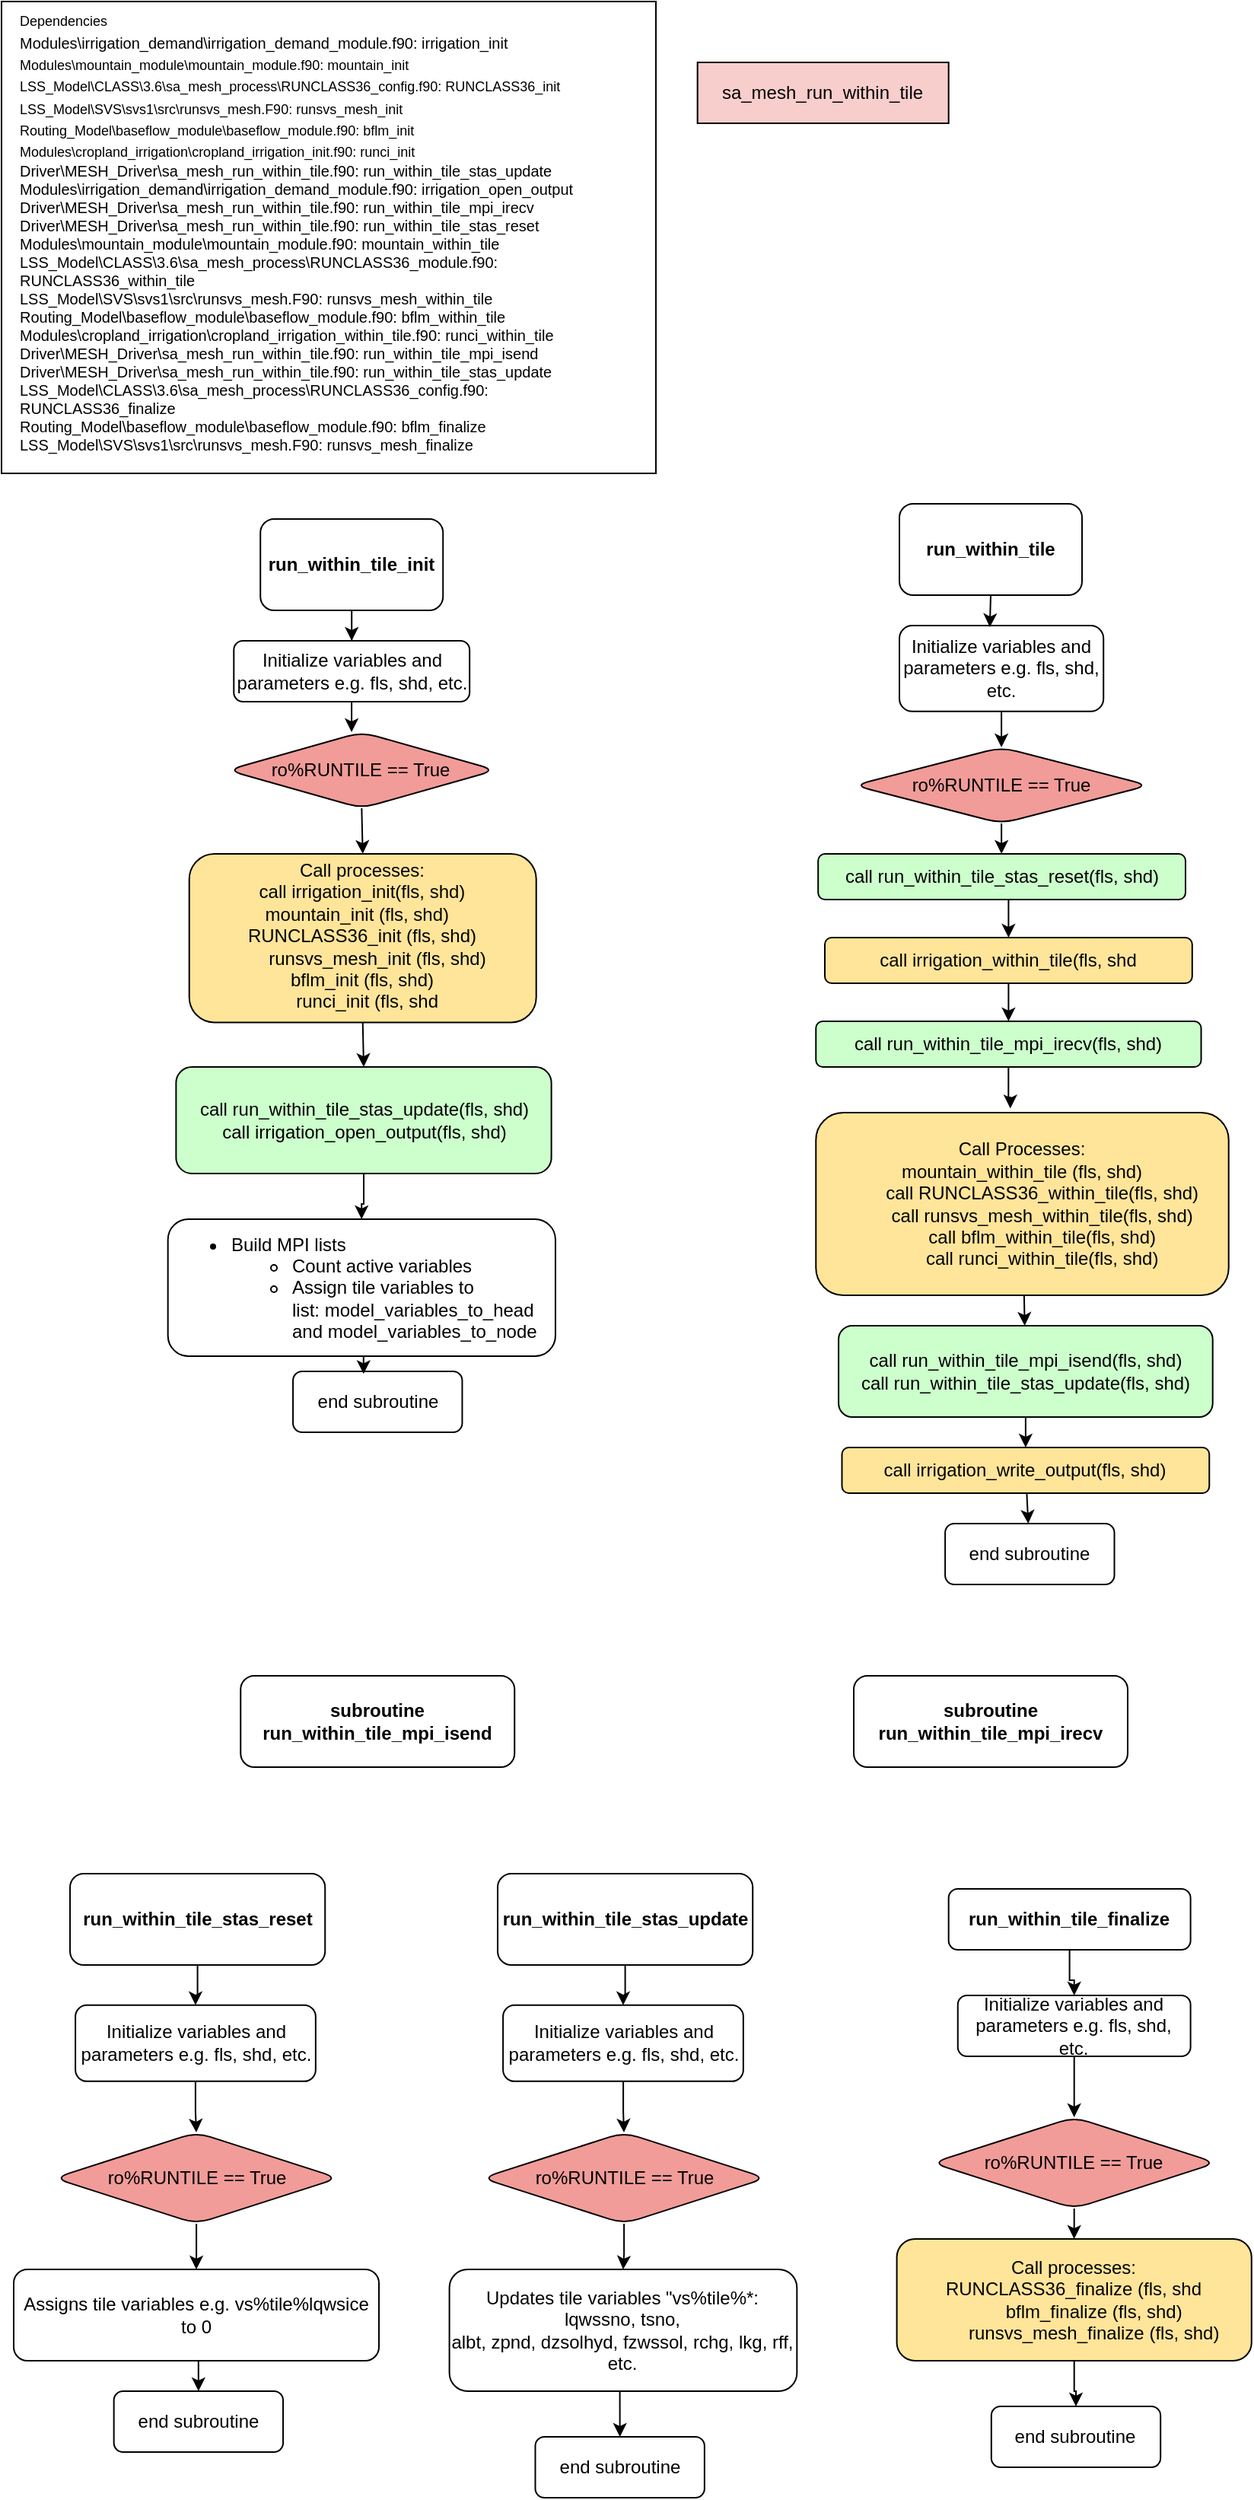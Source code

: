 <mxfile version="24.7.14">
  <diagram name="Page-1" id="llaCwsJbwQGVnoqfy9CV">
    <mxGraphModel dx="2516" dy="749" grid="1" gridSize="10" guides="1" tooltips="1" connect="1" arrows="1" fold="1" page="1" pageScale="1" pageWidth="850" pageHeight="1100" math="0" shadow="0">
      <root>
        <mxCell id="0" />
        <mxCell id="1" parent="0" />
        <mxCell id="pSOWBgBqbn8XTo_e2wVy-1" value="sa_mesh_run_within_tile" style="rounded=0;whiteSpace=wrap;html=1;fillColor=#F8CECC;" parent="1" vertex="1">
          <mxGeometry x="-382.66" y="40" width="165" height="40" as="geometry" />
        </mxCell>
        <mxCell id="pSOWBgBqbn8XTo_e2wVy-2" style="edgeStyle=orthogonalEdgeStyle;rounded=0;orthogonalLoop=1;jettySize=auto;html=1;entryX=0.5;entryY=0;entryDx=0;entryDy=0;" parent="1" source="pSOWBgBqbn8XTo_e2wVy-3" target="pSOWBgBqbn8XTo_e2wVy-20" edge="1">
          <mxGeometry relative="1" as="geometry" />
        </mxCell>
        <mxCell id="pSOWBgBqbn8XTo_e2wVy-3" value="&lt;b&gt;run_within_tile_init&lt;/b&gt;" style="rounded=1;whiteSpace=wrap;html=1;" parent="1" vertex="1">
          <mxGeometry x="-669.89" y="340" width="120" height="60" as="geometry" />
        </mxCell>
        <mxCell id="pSOWBgBqbn8XTo_e2wVy-4" value="" style="group" parent="1" vertex="1" connectable="0">
          <mxGeometry x="-716.64" y="560" width="228" height="120" as="geometry" />
        </mxCell>
        <mxCell id="pSOWBgBqbn8XTo_e2wVy-5" value="&lt;div style=&quot;&quot;&gt;&lt;div style=&quot;text-align: center;&quot;&gt;&lt;br&gt;&lt;/div&gt;&lt;/div&gt;" style="whiteSpace=wrap;html=1;rounded=1;align=left;fillColor=#FFE599;" parent="pSOWBgBqbn8XTo_e2wVy-4" vertex="1">
          <mxGeometry width="228.0" height="110.769" as="geometry" />
        </mxCell>
        <mxCell id="pSOWBgBqbn8XTo_e2wVy-6" value="&lt;div&gt;Call processes:&lt;/div&gt;&lt;div&gt;call irrigation_init(fls, shd)&lt;br&gt;&lt;/div&gt;&lt;div&gt;&lt;span style=&quot;background-color: initial;&quot;&gt;mountain_init&lt;/span&gt;&lt;span style=&quot;background-color: initial;&quot;&gt;&amp;nbsp;&lt;/span&gt;&lt;span style=&quot;background-color: initial;&quot;&gt;(fls, shd)&lt;/span&gt;&lt;span style=&quot;background-color: initial;&quot;&gt;&amp;nbsp;&amp;nbsp;&lt;/span&gt;&lt;br&gt;&lt;/div&gt;&lt;div&gt;&lt;span style=&quot;background-color: initial;&quot;&gt;RUNCLASS36_init&amp;nbsp;&lt;/span&gt;&lt;span style=&quot;background-color: initial;&quot;&gt;(fls, shd)&lt;/span&gt;&lt;/div&gt;&lt;div&gt;&amp;nbsp; &amp;nbsp; &amp;nbsp; runsvs_mesh_init (fls, shd)&lt;/div&gt;&lt;div&gt;bflm_init&amp;nbsp;(fls, shd)&lt;/div&gt;&lt;div&gt;&amp;nbsp; runci_init&amp;nbsp;(fls, shd&lt;/div&gt;&lt;div&gt;&lt;br&gt;&lt;/div&gt;" style="text;html=1;align=center;verticalAlign=middle;whiteSpace=wrap;rounded=0;" parent="pSOWBgBqbn8XTo_e2wVy-4" vertex="1">
          <mxGeometry x="14.06" y="12" width="199.9" height="98" as="geometry" />
        </mxCell>
        <mxCell id="pSOWBgBqbn8XTo_e2wVy-7" style="edgeStyle=orthogonalEdgeStyle;rounded=0;orthogonalLoop=1;jettySize=auto;html=1;exitX=0.5;exitY=1;exitDx=0;exitDy=0;entryX=0.5;entryY=0;entryDx=0;entryDy=0;" parent="1" source="pSOWBgBqbn8XTo_e2wVy-5" target="pSOWBgBqbn8XTo_e2wVy-23" edge="1">
          <mxGeometry relative="1" as="geometry">
            <mxPoint x="-604.11" y="710" as="sourcePoint" />
            <mxPoint x="-602.11" y="730" as="targetPoint" />
            <Array as="points" />
          </mxGeometry>
        </mxCell>
        <mxCell id="pSOWBgBqbn8XTo_e2wVy-8" value="&lt;b&gt;run_within_tile&lt;/b&gt;" style="rounded=1;whiteSpace=wrap;html=1;" parent="1" vertex="1">
          <mxGeometry x="-250" y="330" width="120" height="60" as="geometry" />
        </mxCell>
        <mxCell id="pSOWBgBqbn8XTo_e2wVy-9" value="" style="rounded=0;orthogonalLoop=1;jettySize=auto;html=1;" parent="1" source="pSOWBgBqbn8XTo_e2wVy-10" target="pSOWBgBqbn8XTo_e2wVy-12" edge="1">
          <mxGeometry relative="1" as="geometry" />
        </mxCell>
        <mxCell id="pSOWBgBqbn8XTo_e2wVy-10" value="Call Processes:&lt;div&gt;&lt;span style=&quot;background-color: initial;&quot;&gt;mountain_within_tile&amp;nbsp;&lt;/span&gt;&lt;span style=&quot;background-color: initial;&quot;&gt;(fls, shd)&lt;/span&gt;&lt;br&gt;&lt;/div&gt;&lt;div&gt;&lt;div&gt;&amp;nbsp; &amp;nbsp; &amp;nbsp; &amp;nbsp; call RUNCLASS36_within_tile(fls, shd)&lt;/div&gt;&lt;div&gt;&amp;nbsp; &amp;nbsp; &amp;nbsp; &amp;nbsp; call runsvs_mesh_within_tile(fls, shd)&lt;/div&gt;&lt;div&gt;&amp;nbsp; &amp;nbsp; &amp;nbsp; &amp;nbsp; call bflm_within_tile(fls, shd)&lt;/div&gt;&lt;div&gt;&amp;nbsp; &amp;nbsp; &amp;nbsp; &amp;nbsp; call runci_within_tile(fls, shd)&lt;/div&gt;&lt;/div&gt;" style="whiteSpace=wrap;html=1;rounded=1;fillColor=#FFE599;" parent="1" vertex="1">
          <mxGeometry x="-304.86" y="730" width="271.22" height="120" as="geometry" />
        </mxCell>
        <mxCell id="pSOWBgBqbn8XTo_e2wVy-11" style="rounded=0;orthogonalLoop=1;jettySize=auto;html=1;entryX=0.5;entryY=0;entryDx=0;entryDy=0;" parent="1" source="pSOWBgBqbn8XTo_e2wVy-12" target="pSOWBgBqbn8XTo_e2wVy-58" edge="1">
          <mxGeometry relative="1" as="geometry" />
        </mxCell>
        <mxCell id="pSOWBgBqbn8XTo_e2wVy-12" value="&lt;div&gt;call run_within_tile_mpi_isend(fls, shd)&lt;br&gt;&lt;/div&gt;call run_within_tile_stas_update(fls, shd)" style="whiteSpace=wrap;html=1;rounded=1;fillColor=#CCFFCC;" parent="1" vertex="1">
          <mxGeometry x="-289.97" y="870" width="245.82" height="60" as="geometry" />
        </mxCell>
        <mxCell id="pSOWBgBqbn8XTo_e2wVy-19" value="&lt;div&gt;ro%RUNTILE == True&lt;/div&gt;" style="rhombus;whiteSpace=wrap;html=1;rounded=1;fillColor=#F19C99;" parent="1" vertex="1">
          <mxGeometry x="-691.52" y="480" width="176.36" height="50" as="geometry" />
        </mxCell>
        <mxCell id="pSOWBgBqbn8XTo_e2wVy-20" value="Initialize variables and parameters e.g. fls, shd, etc." style="rounded=1;whiteSpace=wrap;html=1;" parent="1" vertex="1">
          <mxGeometry x="-687.36" y="420" width="154.94" height="40" as="geometry" />
        </mxCell>
        <mxCell id="pSOWBgBqbn8XTo_e2wVy-21" style="edgeStyle=orthogonalEdgeStyle;rounded=0;orthogonalLoop=1;jettySize=auto;html=1;entryX=0.466;entryY=0.017;entryDx=0;entryDy=0;entryPerimeter=0;" parent="1" source="pSOWBgBqbn8XTo_e2wVy-20" target="pSOWBgBqbn8XTo_e2wVy-19" edge="1">
          <mxGeometry relative="1" as="geometry" />
        </mxCell>
        <mxCell id="pSOWBgBqbn8XTo_e2wVy-22" style="edgeStyle=orthogonalEdgeStyle;rounded=0;orthogonalLoop=1;jettySize=auto;html=1;exitX=0.5;exitY=1;exitDx=0;exitDy=0;" parent="1" source="pSOWBgBqbn8XTo_e2wVy-23" target="pSOWBgBqbn8XTo_e2wVy-50" edge="1">
          <mxGeometry relative="1" as="geometry" />
        </mxCell>
        <mxCell id="pSOWBgBqbn8XTo_e2wVy-23" value="call run_within_tile_stas_update(fls, shd)&lt;div&gt;call irrigation_open_output(fls, shd)&lt;br&gt;&lt;/div&gt;" style="rounded=1;whiteSpace=wrap;html=1;fillColor=#CCFFCC;" parent="1" vertex="1">
          <mxGeometry x="-725.31" y="700" width="246.62" height="70" as="geometry" />
        </mxCell>
        <mxCell id="pSOWBgBqbn8XTo_e2wVy-24" value="end subroutine" style="whiteSpace=wrap;html=1;rounded=1;" parent="1" vertex="1">
          <mxGeometry x="-648.47" y="900" width="111.19" height="40" as="geometry" />
        </mxCell>
        <mxCell id="pSOWBgBqbn8XTo_e2wVy-25" style="edgeStyle=orthogonalEdgeStyle;rounded=0;orthogonalLoop=1;jettySize=auto;html=1;exitX=0.5;exitY=1;exitDx=0;exitDy=0;" parent="1" source="pSOWBgBqbn8XTo_e2wVy-26" target="pSOWBgBqbn8XTo_e2wVy-54" edge="1">
          <mxGeometry relative="1" as="geometry" />
        </mxCell>
        <mxCell id="pSOWBgBqbn8XTo_e2wVy-26" value="&lt;div&gt;ro%RUNTILE == True&lt;/div&gt;" style="rhombus;whiteSpace=wrap;html=1;rounded=1;fillColor=#F19C99;" parent="1" vertex="1">
          <mxGeometry x="-279.86" y="490" width="193.82" height="50" as="geometry" />
        </mxCell>
        <mxCell id="pSOWBgBqbn8XTo_e2wVy-27" value="Initialize variables and parameters e.g. fls, shd, etc." style="rounded=1;whiteSpace=wrap;html=1;" parent="1" vertex="1">
          <mxGeometry x="-249.998" y="409.999" width="134.105" height="56.407" as="geometry" />
        </mxCell>
        <mxCell id="pSOWBgBqbn8XTo_e2wVy-28" style="edgeStyle=orthogonalEdgeStyle;rounded=0;orthogonalLoop=1;jettySize=auto;html=1;exitX=0.5;exitY=1;exitDx=0;exitDy=0;entryX=0.443;entryY=0.018;entryDx=0;entryDy=0;entryPerimeter=0;" parent="1" source="pSOWBgBqbn8XTo_e2wVy-8" target="pSOWBgBqbn8XTo_e2wVy-27" edge="1">
          <mxGeometry relative="1" as="geometry" />
        </mxCell>
        <mxCell id="pSOWBgBqbn8XTo_e2wVy-29" style="edgeStyle=orthogonalEdgeStyle;rounded=0;orthogonalLoop=1;jettySize=auto;html=1;entryX=0.5;entryY=0;entryDx=0;entryDy=0;" parent="1" source="pSOWBgBqbn8XTo_e2wVy-27" target="pSOWBgBqbn8XTo_e2wVy-26" edge="1">
          <mxGeometry relative="1" as="geometry" />
        </mxCell>
        <mxCell id="pSOWBgBqbn8XTo_e2wVy-30" value="call run_within_tile_mpi_irecv(fls, shd)" style="whiteSpace=wrap;html=1;fillColor=#CCFFCC;rounded=1;" parent="1" vertex="1">
          <mxGeometry x="-304.86" y="670" width="253.13" height="30" as="geometry" />
        </mxCell>
        <mxCell id="pSOWBgBqbn8XTo_e2wVy-31" style="edgeStyle=orthogonalEdgeStyle;rounded=0;orthogonalLoop=1;jettySize=auto;html=1;entryX=0.471;entryY=-0.023;entryDx=0;entryDy=0;entryPerimeter=0;" parent="1" source="pSOWBgBqbn8XTo_e2wVy-30" target="pSOWBgBqbn8XTo_e2wVy-10" edge="1">
          <mxGeometry relative="1" as="geometry" />
        </mxCell>
        <mxCell id="pSOWBgBqbn8XTo_e2wVy-32" value="end subroutine" style="whiteSpace=wrap;html=1;rounded=1;" parent="1" vertex="1">
          <mxGeometry x="-219.94" y="1000" width="111.19" height="40" as="geometry" />
        </mxCell>
        <mxCell id="pSOWBgBqbn8XTo_e2wVy-45" value="" style="group" parent="1" vertex="1" connectable="0">
          <mxGeometry x="-840" width="430" height="310" as="geometry" />
        </mxCell>
        <mxCell id="pSOWBgBqbn8XTo_e2wVy-46" value="" style="rounded=0;whiteSpace=wrap;html=1;" parent="pSOWBgBqbn8XTo_e2wVy-45" vertex="1">
          <mxGeometry width="430.0" height="310.0" as="geometry" />
        </mxCell>
        <mxCell id="pSOWBgBqbn8XTo_e2wVy-47" value="&lt;font style=&quot;font-size: 9px;&quot;&gt;Dependencies&lt;/font&gt;&lt;div&gt;&lt;font size=&quot;1&quot;&gt;Modules\irrigation_demand\irrigation_demand_module.f90: irrigation_init&lt;br&gt;&lt;/font&gt;&lt;div&gt;&lt;div&gt;&lt;font style=&quot;font-size: 9px;&quot;&gt;Modules\mountain_module\mountain_module.f90: mountain_init&lt;/font&gt;&lt;/div&gt;&lt;div&gt;&lt;font style=&quot;font-size: 9px;&quot;&gt;LSS_Model\CLASS\3.6\sa_mesh_process\RUNCLASS36_config.f90: RUNCLASS36_init&lt;/font&gt;&lt;/div&gt;&lt;div&gt;&lt;font style=&quot;font-size: 9px;&quot;&gt;LSS_Model\SVS\svs1\src\runsvs_mesh.F90: runsvs_mesh_init&lt;/font&gt;&lt;/div&gt;&lt;div&gt;&lt;font style=&quot;font-size: 9px;&quot;&gt;Routing_Model\baseflow_module\baseflow_module.f90: bflm_init&lt;/font&gt;&lt;/div&gt;&lt;div&gt;&lt;font style=&quot;font-size: 9px;&quot;&gt;Modules\cropland_irrigation\cropland_irrigation_init.f90: runci_init&lt;/font&gt;&lt;/div&gt;&lt;/div&gt;&lt;div&gt;&lt;font size=&quot;1&quot; style=&quot;&quot;&gt;&lt;div style=&quot;&quot;&gt;Driver\MESH_Driver\sa_mesh_run_within_tile.f90: run_within_tile_stas_update&lt;/div&gt;&lt;div style=&quot;&quot;&gt;Modules\irrigation_demand\irrigation_demand_module.f90: irrigation_open_output&lt;/div&gt;&lt;/font&gt;&lt;/div&gt;&lt;div&gt;&lt;font size=&quot;1&quot; style=&quot;&quot;&gt;&lt;div style=&quot;&quot;&gt;Driver\MESH_Driver\sa_mesh_run_within_tile.f90: run_within_tile_mpi_irecv&lt;/div&gt;&lt;div style=&quot;&quot;&gt;Driver\MESH_Driver\sa_mesh_run_within_tile.f90: run_within_tile_stas_reset&lt;/div&gt;&lt;div style=&quot;&quot;&gt;Modules\mountain_module\mountain_module.f90: mountain_within_tile&lt;/div&gt;&lt;div style=&quot;&quot;&gt;LSS_Model\CLASS\3.6\sa_mesh_process\RUNCLASS36_module.f90: RUNCLASS36_within_tile&lt;/div&gt;&lt;div style=&quot;&quot;&gt;LSS_Model\SVS\svs1\src\runsvs_mesh.F90: runsvs_mesh_within_tile&lt;/div&gt;&lt;div style=&quot;&quot;&gt;Routing_Model\baseflow_module\baseflow_module.f90: bflm_within_tile&lt;/div&gt;&lt;div style=&quot;&quot;&gt;Modules\cropland_irrigation\cropland_irrigation_within_tile.f90: runci_within_tile&lt;/div&gt;&lt;div style=&quot;&quot;&gt;Driver\MESH_Driver\sa_mesh_run_within_tile.f90: run_within_tile_mpi_isend&lt;/div&gt;&lt;div style=&quot;&quot;&gt;Driver\MESH_Driver\sa_mesh_run_within_tile.f90: run_within_tile_stas_update&lt;/div&gt;&lt;div style=&quot;&quot;&gt;LSS_Model\CLASS\3.6\sa_mesh_process\RUNCLASS36_config.f90: RUNCLASS36_finalize&lt;/div&gt;&lt;div style=&quot;&quot;&gt;Routing_Model\baseflow_module\baseflow_module.f90: bflm_finalize&lt;/div&gt;&lt;div style=&quot;&quot;&gt;LSS_Model\SVS\svs1\src\runsvs_mesh.F90: runsvs_mesh_finalize&lt;/div&gt;&lt;/font&gt;&lt;/div&gt;&lt;/div&gt;" style="text;html=1;align=left;verticalAlign=middle;whiteSpace=wrap;rounded=0;" parent="pSOWBgBqbn8XTo_e2wVy-45" vertex="1">
          <mxGeometry x="9.922" width="409.328" height="301.622" as="geometry" />
        </mxCell>
        <mxCell id="pSOWBgBqbn8XTo_e2wVy-48" value="&lt;b&gt;subroutine&lt;/b&gt;&lt;div&gt;&lt;b&gt;run_within_tile_mpi_isend&lt;/b&gt;&lt;/div&gt;" style="rounded=1;whiteSpace=wrap;html=1;" parent="1" vertex="1">
          <mxGeometry x="-682.88" y="1100" width="180" height="60" as="geometry" />
        </mxCell>
        <mxCell id="pSOWBgBqbn8XTo_e2wVy-49" value="&lt;b&gt;subroutine run_within_tile_mpi_irecv&lt;/b&gt;" style="rounded=1;whiteSpace=wrap;html=1;" parent="1" vertex="1">
          <mxGeometry x="-280" y="1100" width="180" height="60" as="geometry" />
        </mxCell>
        <mxCell id="pSOWBgBqbn8XTo_e2wVy-50" value="&lt;ul&gt;&lt;li&gt;&lt;font style=&quot;font-size: 12px;&quot;&gt;Build MPI lists&lt;/font&gt;&lt;/li&gt;&lt;ul&gt;&lt;li&gt;&lt;font style=&quot;font-size: 12px;&quot;&gt;Count active variables&lt;/font&gt;&lt;/li&gt;&lt;li&gt;&lt;font style=&quot;font-size: 12px;&quot;&gt;Assign tile variables to list:&amp;nbsp;model_variables_to_head&amp;nbsp; and&amp;nbsp;model_variables_to_node&amp;nbsp;&lt;/font&gt;&lt;/li&gt;&lt;/ul&gt;&lt;/ul&gt;" style="whiteSpace=wrap;html=1;rounded=1;align=left;" parent="1" vertex="1">
          <mxGeometry x="-730.66" y="800" width="254.64" height="90" as="geometry" />
        </mxCell>
        <mxCell id="pSOWBgBqbn8XTo_e2wVy-51" style="edgeStyle=orthogonalEdgeStyle;rounded=0;orthogonalLoop=1;jettySize=auto;html=1;exitX=0.5;exitY=1;exitDx=0;exitDy=0;entryX=0.417;entryY=0.042;entryDx=0;entryDy=0;entryPerimeter=0;" parent="1" source="pSOWBgBqbn8XTo_e2wVy-50" target="pSOWBgBqbn8XTo_e2wVy-24" edge="1">
          <mxGeometry relative="1" as="geometry" />
        </mxCell>
        <mxCell id="pSOWBgBqbn8XTo_e2wVy-52" style="edgeStyle=orthogonalEdgeStyle;rounded=0;orthogonalLoop=1;jettySize=auto;html=1;exitX=0.5;exitY=1;exitDx=0;exitDy=0;entryX=0.5;entryY=0;entryDx=0;entryDy=0;" parent="1" source="pSOWBgBqbn8XTo_e2wVy-19" target="pSOWBgBqbn8XTo_e2wVy-5" edge="1">
          <mxGeometry relative="1" as="geometry">
            <mxPoint x="-602.87" y="590" as="targetPoint" />
          </mxGeometry>
        </mxCell>
        <mxCell id="pSOWBgBqbn8XTo_e2wVy-53" style="edgeStyle=orthogonalEdgeStyle;rounded=0;orthogonalLoop=1;jettySize=auto;html=1;exitX=0.5;exitY=1;exitDx=0;exitDy=0;entryX=0.5;entryY=0;entryDx=0;entryDy=0;" parent="1" source="pSOWBgBqbn8XTo_e2wVy-54" target="pSOWBgBqbn8XTo_e2wVy-56" edge="1">
          <mxGeometry relative="1" as="geometry" />
        </mxCell>
        <mxCell id="pSOWBgBqbn8XTo_e2wVy-54" value="call run_within_tile_stas_reset(fls, shd)" style="rounded=1;whiteSpace=wrap;html=1;fillColor=#CCFFCC;" parent="1" vertex="1">
          <mxGeometry x="-303.4" y="560" width="241.4" height="30" as="geometry" />
        </mxCell>
        <mxCell id="pSOWBgBqbn8XTo_e2wVy-55" style="rounded=0;orthogonalLoop=1;jettySize=auto;html=1;" parent="1" source="pSOWBgBqbn8XTo_e2wVy-56" target="pSOWBgBqbn8XTo_e2wVy-30" edge="1">
          <mxGeometry relative="1" as="geometry" />
        </mxCell>
        <mxCell id="pSOWBgBqbn8XTo_e2wVy-56" value="call irrigation_within_tile(fls, shd" style="rounded=1;whiteSpace=wrap;html=1;fillColor=#FFE599;" parent="1" vertex="1">
          <mxGeometry x="-299" y="615" width="241.4" height="30" as="geometry" />
        </mxCell>
        <mxCell id="pSOWBgBqbn8XTo_e2wVy-57" style="rounded=0;orthogonalLoop=1;jettySize=auto;html=1;" parent="1" source="pSOWBgBqbn8XTo_e2wVy-58" target="pSOWBgBqbn8XTo_e2wVy-32" edge="1">
          <mxGeometry relative="1" as="geometry" />
        </mxCell>
        <mxCell id="pSOWBgBqbn8XTo_e2wVy-58" value="call irrigation_write_output(fls, shd)" style="rounded=1;whiteSpace=wrap;html=1;fillColor=#FFE599;" parent="1" vertex="1">
          <mxGeometry x="-287.76" y="950" width="241.4" height="30" as="geometry" />
        </mxCell>
        <mxCell id="pSOWBgBqbn8XTo_e2wVy-87" style="edgeStyle=orthogonalEdgeStyle;rounded=0;orthogonalLoop=1;jettySize=auto;html=1;" parent="1" source="pSOWBgBqbn8XTo_e2wVy-59" target="pSOWBgBqbn8XTo_e2wVy-72" edge="1">
          <mxGeometry relative="1" as="geometry" />
        </mxCell>
        <mxCell id="pSOWBgBqbn8XTo_e2wVy-59" value="&lt;b&gt;run_within_tile_finalize&lt;/b&gt;" style="rounded=1;whiteSpace=wrap;html=1;" parent="1" vertex="1">
          <mxGeometry x="-217.66" y="1240" width="158.97" height="40" as="geometry" />
        </mxCell>
        <mxCell id="pSOWBgBqbn8XTo_e2wVy-60" value="Call processes:&lt;div&gt;&lt;div&gt;RUNCLASS36_finalize&amp;nbsp;(fls, shd&lt;/div&gt;&lt;div&gt;&amp;nbsp; &amp;nbsp; &amp;nbsp; &amp;nbsp; bflm_finalize&amp;nbsp;(fls, shd)&lt;/div&gt;&lt;div&gt;&amp;nbsp; &amp;nbsp; &amp;nbsp; &amp;nbsp; runsvs_mesh_finalize&amp;nbsp;(fls, shd)&lt;/div&gt;&lt;/div&gt;" style="whiteSpace=wrap;html=1;rounded=1;fillColor=#FFE599;" parent="1" vertex="1">
          <mxGeometry x="-251.7" y="1470" width="233.09" height="80" as="geometry" />
        </mxCell>
        <mxCell id="pSOWBgBqbn8XTo_e2wVy-61" style="edgeStyle=orthogonalEdgeStyle;rounded=0;orthogonalLoop=1;jettySize=auto;html=1;entryX=0.5;entryY=0;entryDx=0;entryDy=0;" parent="1" source="pSOWBgBqbn8XTo_e2wVy-62" target="pSOWBgBqbn8XTo_e2wVy-68" edge="1">
          <mxGeometry relative="1" as="geometry" />
        </mxCell>
        <mxCell id="pSOWBgBqbn8XTo_e2wVy-62" value="&lt;b&gt;run_within_tile_stas_update&lt;/b&gt;" style="rounded=1;whiteSpace=wrap;html=1;" parent="1" vertex="1">
          <mxGeometry x="-513.98" y="1230" width="167.59" height="60" as="geometry" />
        </mxCell>
        <mxCell id="pSOWBgBqbn8XTo_e2wVy-63" style="edgeStyle=orthogonalEdgeStyle;rounded=0;orthogonalLoop=1;jettySize=auto;html=1;exitX=0.5;exitY=1;exitDx=0;exitDy=0;entryX=0.5;entryY=0;entryDx=0;entryDy=0;" parent="1" source="pSOWBgBqbn8XTo_e2wVy-64" target="pSOWBgBqbn8XTo_e2wVy-74" edge="1">
          <mxGeometry relative="1" as="geometry" />
        </mxCell>
        <mxCell id="pSOWBgBqbn8XTo_e2wVy-64" value="Updates tile variables &quot;vs%tile%*:&lt;div&gt;lqwssno,&amp;nbsp;tsno, albt,&amp;nbsp;zpnd,&amp;nbsp;dzsolhyd,&amp;nbsp;fzwssol,&amp;nbsp;rchg,&amp;nbsp;lkg,&amp;nbsp;rff, etc.&lt;/div&gt;" style="whiteSpace=wrap;html=1;rounded=1;" parent="1" vertex="1">
          <mxGeometry x="-545.7" y="1490" width="228.36" height="80" as="geometry" />
        </mxCell>
        <mxCell id="pSOWBgBqbn8XTo_e2wVy-65" style="edgeStyle=orthogonalEdgeStyle;rounded=0;orthogonalLoop=1;jettySize=auto;html=1;entryX=0.5;entryY=0;entryDx=0;entryDy=0;" parent="1" source="pSOWBgBqbn8XTo_e2wVy-66" target="pSOWBgBqbn8XTo_e2wVy-64" edge="1">
          <mxGeometry relative="1" as="geometry" />
        </mxCell>
        <mxCell id="pSOWBgBqbn8XTo_e2wVy-66" value="&lt;div&gt;ro%RUNTILE == True&lt;/div&gt;" style="rhombus;whiteSpace=wrap;html=1;rounded=1;fillColor=#F19C99;" parent="1" vertex="1">
          <mxGeometry x="-524.44" y="1400" width="186.89" height="60" as="geometry" />
        </mxCell>
        <mxCell id="pSOWBgBqbn8XTo_e2wVy-67" style="edgeStyle=orthogonalEdgeStyle;rounded=0;orthogonalLoop=1;jettySize=auto;html=1;entryX=0.5;entryY=0;entryDx=0;entryDy=0;" parent="1" source="pSOWBgBqbn8XTo_e2wVy-68" target="pSOWBgBqbn8XTo_e2wVy-66" edge="1">
          <mxGeometry relative="1" as="geometry" />
        </mxCell>
        <mxCell id="pSOWBgBqbn8XTo_e2wVy-68" value="Initialize variables and parameters e.g. fls, shd, etc." style="rounded=1;whiteSpace=wrap;html=1;" parent="1" vertex="1">
          <mxGeometry x="-510.45" y="1316.41" width="157.87" height="50" as="geometry" />
        </mxCell>
        <mxCell id="pSOWBgBqbn8XTo_e2wVy-69" style="edgeStyle=orthogonalEdgeStyle;rounded=0;orthogonalLoop=1;jettySize=auto;html=1;exitX=0.5;exitY=1;exitDx=0;exitDy=0;entryX=0.5;entryY=0;entryDx=0;entryDy=0;" parent="1" source="pSOWBgBqbn8XTo_e2wVy-70" target="pSOWBgBqbn8XTo_e2wVy-60" edge="1">
          <mxGeometry relative="1" as="geometry" />
        </mxCell>
        <mxCell id="pSOWBgBqbn8XTo_e2wVy-70" value="&lt;div&gt;ro%RUNTILE == True&lt;/div&gt;" style="rhombus;whiteSpace=wrap;html=1;rounded=1;fillColor=#F19C99;" parent="1" vertex="1">
          <mxGeometry x="-228.6" y="1390" width="186.89" height="60" as="geometry" />
        </mxCell>
        <mxCell id="pSOWBgBqbn8XTo_e2wVy-71" style="edgeStyle=orthogonalEdgeStyle;rounded=0;orthogonalLoop=1;jettySize=auto;html=1;entryX=0.5;entryY=0;entryDx=0;entryDy=0;" parent="1" source="pSOWBgBqbn8XTo_e2wVy-72" target="pSOWBgBqbn8XTo_e2wVy-70" edge="1">
          <mxGeometry relative="1" as="geometry" />
        </mxCell>
        <mxCell id="pSOWBgBqbn8XTo_e2wVy-72" value="Initialize variables and parameters e.g. fls, shd, etc." style="rounded=1;whiteSpace=wrap;html=1;" parent="1" vertex="1">
          <mxGeometry x="-211.61" y="1310" width="152.92" height="40" as="geometry" />
        </mxCell>
        <mxCell id="pSOWBgBqbn8XTo_e2wVy-74" value="end subroutine" style="whiteSpace=wrap;html=1;rounded=1;" parent="1" vertex="1">
          <mxGeometry x="-489.26" y="1600" width="111.19" height="40" as="geometry" />
        </mxCell>
        <mxCell id="pSOWBgBqbn8XTo_e2wVy-75" value="end subroutine" style="whiteSpace=wrap;html=1;rounded=1;" parent="1" vertex="1">
          <mxGeometry x="-189.6" y="1580" width="111.19" height="40" as="geometry" />
        </mxCell>
        <mxCell id="pSOWBgBqbn8XTo_e2wVy-76" style="edgeStyle=orthogonalEdgeStyle;rounded=0;orthogonalLoop=1;jettySize=auto;html=1;entryX=0.5;entryY=0;entryDx=0;entryDy=0;" parent="1" source="pSOWBgBqbn8XTo_e2wVy-60" target="pSOWBgBqbn8XTo_e2wVy-75" edge="1">
          <mxGeometry relative="1" as="geometry" />
        </mxCell>
        <mxCell id="pSOWBgBqbn8XTo_e2wVy-77" style="edgeStyle=orthogonalEdgeStyle;rounded=0;orthogonalLoop=1;jettySize=auto;html=1;entryX=0.5;entryY=0;entryDx=0;entryDy=0;" parent="1" source="pSOWBgBqbn8XTo_e2wVy-78" target="pSOWBgBqbn8XTo_e2wVy-84" edge="1">
          <mxGeometry relative="1" as="geometry" />
        </mxCell>
        <mxCell id="pSOWBgBqbn8XTo_e2wVy-78" value="&lt;b&gt;run_within_tile_stas_reset&lt;/b&gt;" style="rounded=1;whiteSpace=wrap;html=1;" parent="1" vertex="1">
          <mxGeometry x="-794.98" y="1230" width="167.59" height="60" as="geometry" />
        </mxCell>
        <mxCell id="pSOWBgBqbn8XTo_e2wVy-79" style="edgeStyle=orthogonalEdgeStyle;rounded=0;orthogonalLoop=1;jettySize=auto;html=1;exitX=0.5;exitY=1;exitDx=0;exitDy=0;entryX=0.5;entryY=0;entryDx=0;entryDy=0;" parent="1" source="pSOWBgBqbn8XTo_e2wVy-80" target="pSOWBgBqbn8XTo_e2wVy-85" edge="1">
          <mxGeometry relative="1" as="geometry" />
        </mxCell>
        <mxCell id="pSOWBgBqbn8XTo_e2wVy-80" value="Assigns tile variables e.g.&amp;nbsp;vs%tile%lqwsice to 0" style="whiteSpace=wrap;html=1;rounded=1;" parent="1" vertex="1">
          <mxGeometry x="-832" y="1490" width="240" height="60" as="geometry" />
        </mxCell>
        <mxCell id="pSOWBgBqbn8XTo_e2wVy-81" style="edgeStyle=orthogonalEdgeStyle;rounded=0;orthogonalLoop=1;jettySize=auto;html=1;entryX=0.5;entryY=0;entryDx=0;entryDy=0;" parent="1" source="pSOWBgBqbn8XTo_e2wVy-82" target="pSOWBgBqbn8XTo_e2wVy-80" edge="1">
          <mxGeometry relative="1" as="geometry" />
        </mxCell>
        <mxCell id="pSOWBgBqbn8XTo_e2wVy-82" value="&lt;div&gt;ro%RUNTILE == True&lt;/div&gt;" style="rhombus;whiteSpace=wrap;html=1;rounded=1;fillColor=#F19C99;" parent="1" vertex="1">
          <mxGeometry x="-805.44" y="1400" width="186.89" height="60" as="geometry" />
        </mxCell>
        <mxCell id="pSOWBgBqbn8XTo_e2wVy-83" style="edgeStyle=orthogonalEdgeStyle;rounded=0;orthogonalLoop=1;jettySize=auto;html=1;entryX=0.5;entryY=0;entryDx=0;entryDy=0;" parent="1" source="pSOWBgBqbn8XTo_e2wVy-84" target="pSOWBgBqbn8XTo_e2wVy-82" edge="1">
          <mxGeometry relative="1" as="geometry" />
        </mxCell>
        <mxCell id="pSOWBgBqbn8XTo_e2wVy-84" value="Initialize variables and parameters e.g. fls, shd, etc." style="rounded=1;whiteSpace=wrap;html=1;" parent="1" vertex="1">
          <mxGeometry x="-791.45" y="1316.41" width="157.87" height="50" as="geometry" />
        </mxCell>
        <mxCell id="pSOWBgBqbn8XTo_e2wVy-85" value="end subroutine" style="whiteSpace=wrap;html=1;rounded=1;" parent="1" vertex="1">
          <mxGeometry x="-766.17" y="1570" width="111.19" height="40" as="geometry" />
        </mxCell>
      </root>
    </mxGraphModel>
  </diagram>
</mxfile>
